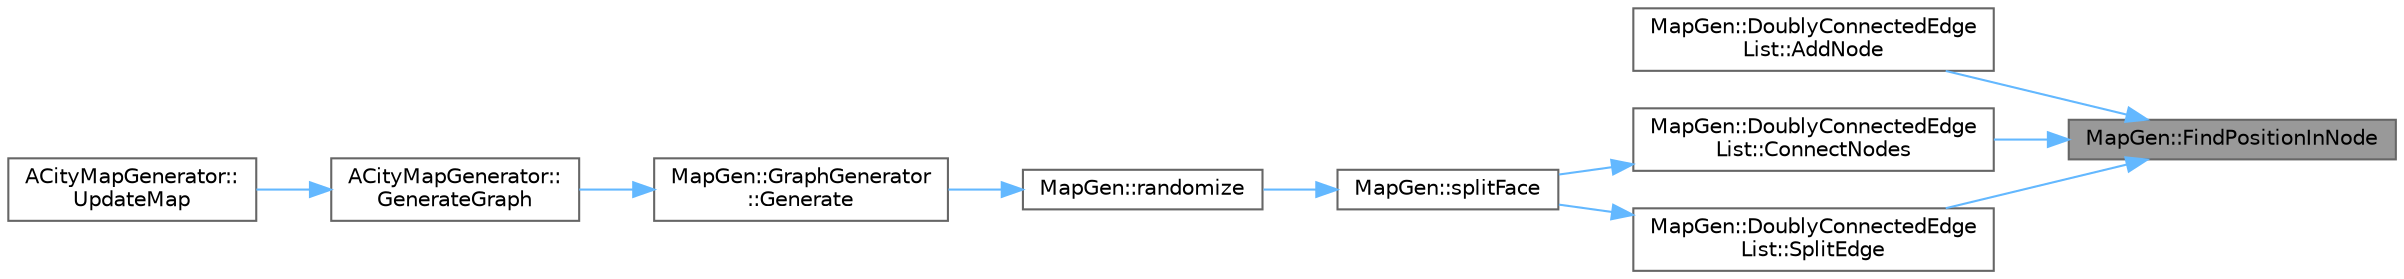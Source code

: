 digraph "MapGen::FindPositionInNode"
{
 // INTERACTIVE_SVG=YES
 // LATEX_PDF_SIZE
  bgcolor="transparent";
  edge [fontname=Helvetica,fontsize=10,labelfontname=Helvetica,labelfontsize=10];
  node [fontname=Helvetica,fontsize=10,shape=box,height=0.2,width=0.4];
  rankdir="RL";
  Node1 [id="Node000001",label="MapGen::FindPositionInNode",height=0.2,width=0.4,color="gray40", fillcolor="grey60", style="filled", fontcolor="black",tooltip="Return the pair {prev, next}, where prev/next is the previous/next edge counterclockwise around edge'..."];
  Node1 -> Node2 [id="edge1_Node000001_Node000002",dir="back",color="steelblue1",style="solid",tooltip=" "];
  Node2 [id="Node000002",label="MapGen::DoublyConnectedEdge\lList::AddNode",height=0.2,width=0.4,color="grey40", fillcolor="white", style="filled",URL="$d3/d57/classMapGen_1_1DoublyConnectedEdgeList.html#a14f0d15cf1acf1c405ca071f51750bcd",tooltip="{"];
  Node1 -> Node3 [id="edge2_Node000001_Node000003",dir="back",color="steelblue1",style="solid",tooltip=" "];
  Node3 [id="Node000003",label="MapGen::DoublyConnectedEdge\lList::ConnectNodes",height=0.2,width=0.4,color="grey40", fillcolor="white", style="filled",URL="$d3/d57/classMapGen_1_1DoublyConnectedEdgeList.html#a1f79a55d59b75d36c5ad5bd76ae7c420",tooltip="Connect two nodes by a pair of edges."];
  Node3 -> Node4 [id="edge3_Node000003_Node000004",dir="back",color="steelblue1",style="solid",tooltip=" "];
  Node4 [id="Node000004",label="MapGen::splitFace",height=0.2,width=0.4,color="grey40", fillcolor="white", style="filled",URL="$d2/de5/namespaceMapGen.html#a975b7ba69fe3408db8acadb9ebf288d9",tooltip=" "];
  Node4 -> Node5 [id="edge4_Node000004_Node000005",dir="back",color="steelblue1",style="solid",tooltip=" "];
  Node5 [id="Node000005",label="MapGen::randomize",height=0.2,width=0.4,color="grey40", fillcolor="white", style="filled",URL="$d2/de5/namespaceMapGen.html#a4163fb6b1450e8a10069d7bfb54796fe",tooltip=" "];
  Node5 -> Node6 [id="edge5_Node000005_Node000006",dir="back",color="steelblue1",style="solid",tooltip=" "];
  Node6 [id="Node000006",label="MapGen::GraphGenerator\l::Generate",height=0.2,width=0.4,color="grey40", fillcolor="white", style="filled",URL="$dc/d79/classMapGen_1_1GraphGenerator.html#aa6c4299ca0d9ef55d4c7d2a2ac0eb5b0",tooltip="Create a squared DoublyConnectedEdgeList of size SizeX times SizeY and generate random connections in..."];
  Node6 -> Node7 [id="edge6_Node000006_Node000007",dir="back",color="steelblue1",style="solid",tooltip=" "];
  Node7 [id="Node000007",label="ACityMapGenerator::\lGenerateGraph",height=0.2,width=0.4,color="grey40", fillcolor="white", style="filled",URL="$d1/ddb/classACityMapGenerator.html#a2b16ca4cb297f67893132bad83a2b4da",tooltip="Regenerate the DCEL."];
  Node7 -> Node8 [id="edge7_Node000007_Node000008",dir="back",color="steelblue1",style="solid",tooltip=" "];
  Node8 [id="Node000008",label="ACityMapGenerator::\lUpdateMap",height=0.2,width=0.4,color="grey40", fillcolor="white", style="filled",URL="$d1/ddb/classACityMapGenerator.html#a5ad53319596101e96076a12eab41b9c1",tooltip="Here does nothing, implement in derived classes."];
  Node1 -> Node9 [id="edge8_Node000001_Node000009",dir="back",color="steelblue1",style="solid",tooltip=" "];
  Node9 [id="Node000009",label="MapGen::DoublyConnectedEdge\lList::SplitEdge",height=0.2,width=0.4,color="grey40", fillcolor="white", style="filled",URL="$d3/d57/classMapGen_1_1DoublyConnectedEdgeList.html#af59d36c63351d9bcd715d5b26670b4b7",tooltip="Split HalfEdge (and its pair) at Position."];
  Node9 -> Node4 [id="edge9_Node000009_Node000004",dir="back",color="steelblue1",style="solid",tooltip=" "];
}
